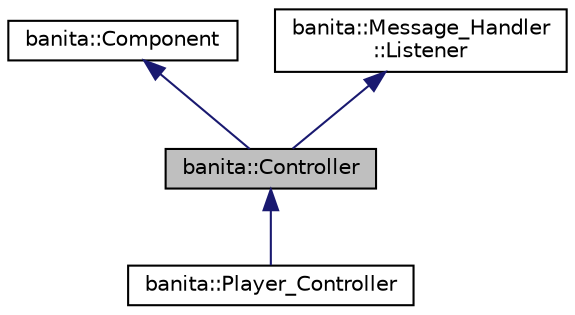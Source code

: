 digraph "banita::Controller"
{
 // LATEX_PDF_SIZE
  edge [fontname="Helvetica",fontsize="10",labelfontname="Helvetica",labelfontsize="10"];
  node [fontname="Helvetica",fontsize="10",shape=record];
  Node0 [label="banita::Controller",height=0.2,width=0.4,color="black", fillcolor="grey75", style="filled", fontcolor="black",tooltip=" "];
  Node1 -> Node0 [dir="back",color="midnightblue",fontsize="10",style="solid",fontname="Helvetica"];
  Node1 [label="banita::Component",height=0.2,width=0.4,color="black", fillcolor="white", style="filled",URL="$d7/dda/classbanita_1_1_component.html",tooltip=" "];
  Node2 -> Node0 [dir="back",color="midnightblue",fontsize="10",style="solid",fontname="Helvetica"];
  Node2 [label="banita::Message_Handler\l::Listener",height=0.2,width=0.4,color="black", fillcolor="white", style="filled",URL="$db/dbe/structbanita_1_1_message___handler_1_1_listener.html",tooltip="almost empty pure virtual struct that let the children handle a received message"];
  Node0 -> Node3 [dir="back",color="midnightblue",fontsize="10",style="solid",fontname="Helvetica"];
  Node3 [label="banita::Player_Controller",height=0.2,width=0.4,color="black", fillcolor="white", style="filled",URL="$dc/d66/classbanita_1_1_player___controller.html",tooltip=" "];
}
